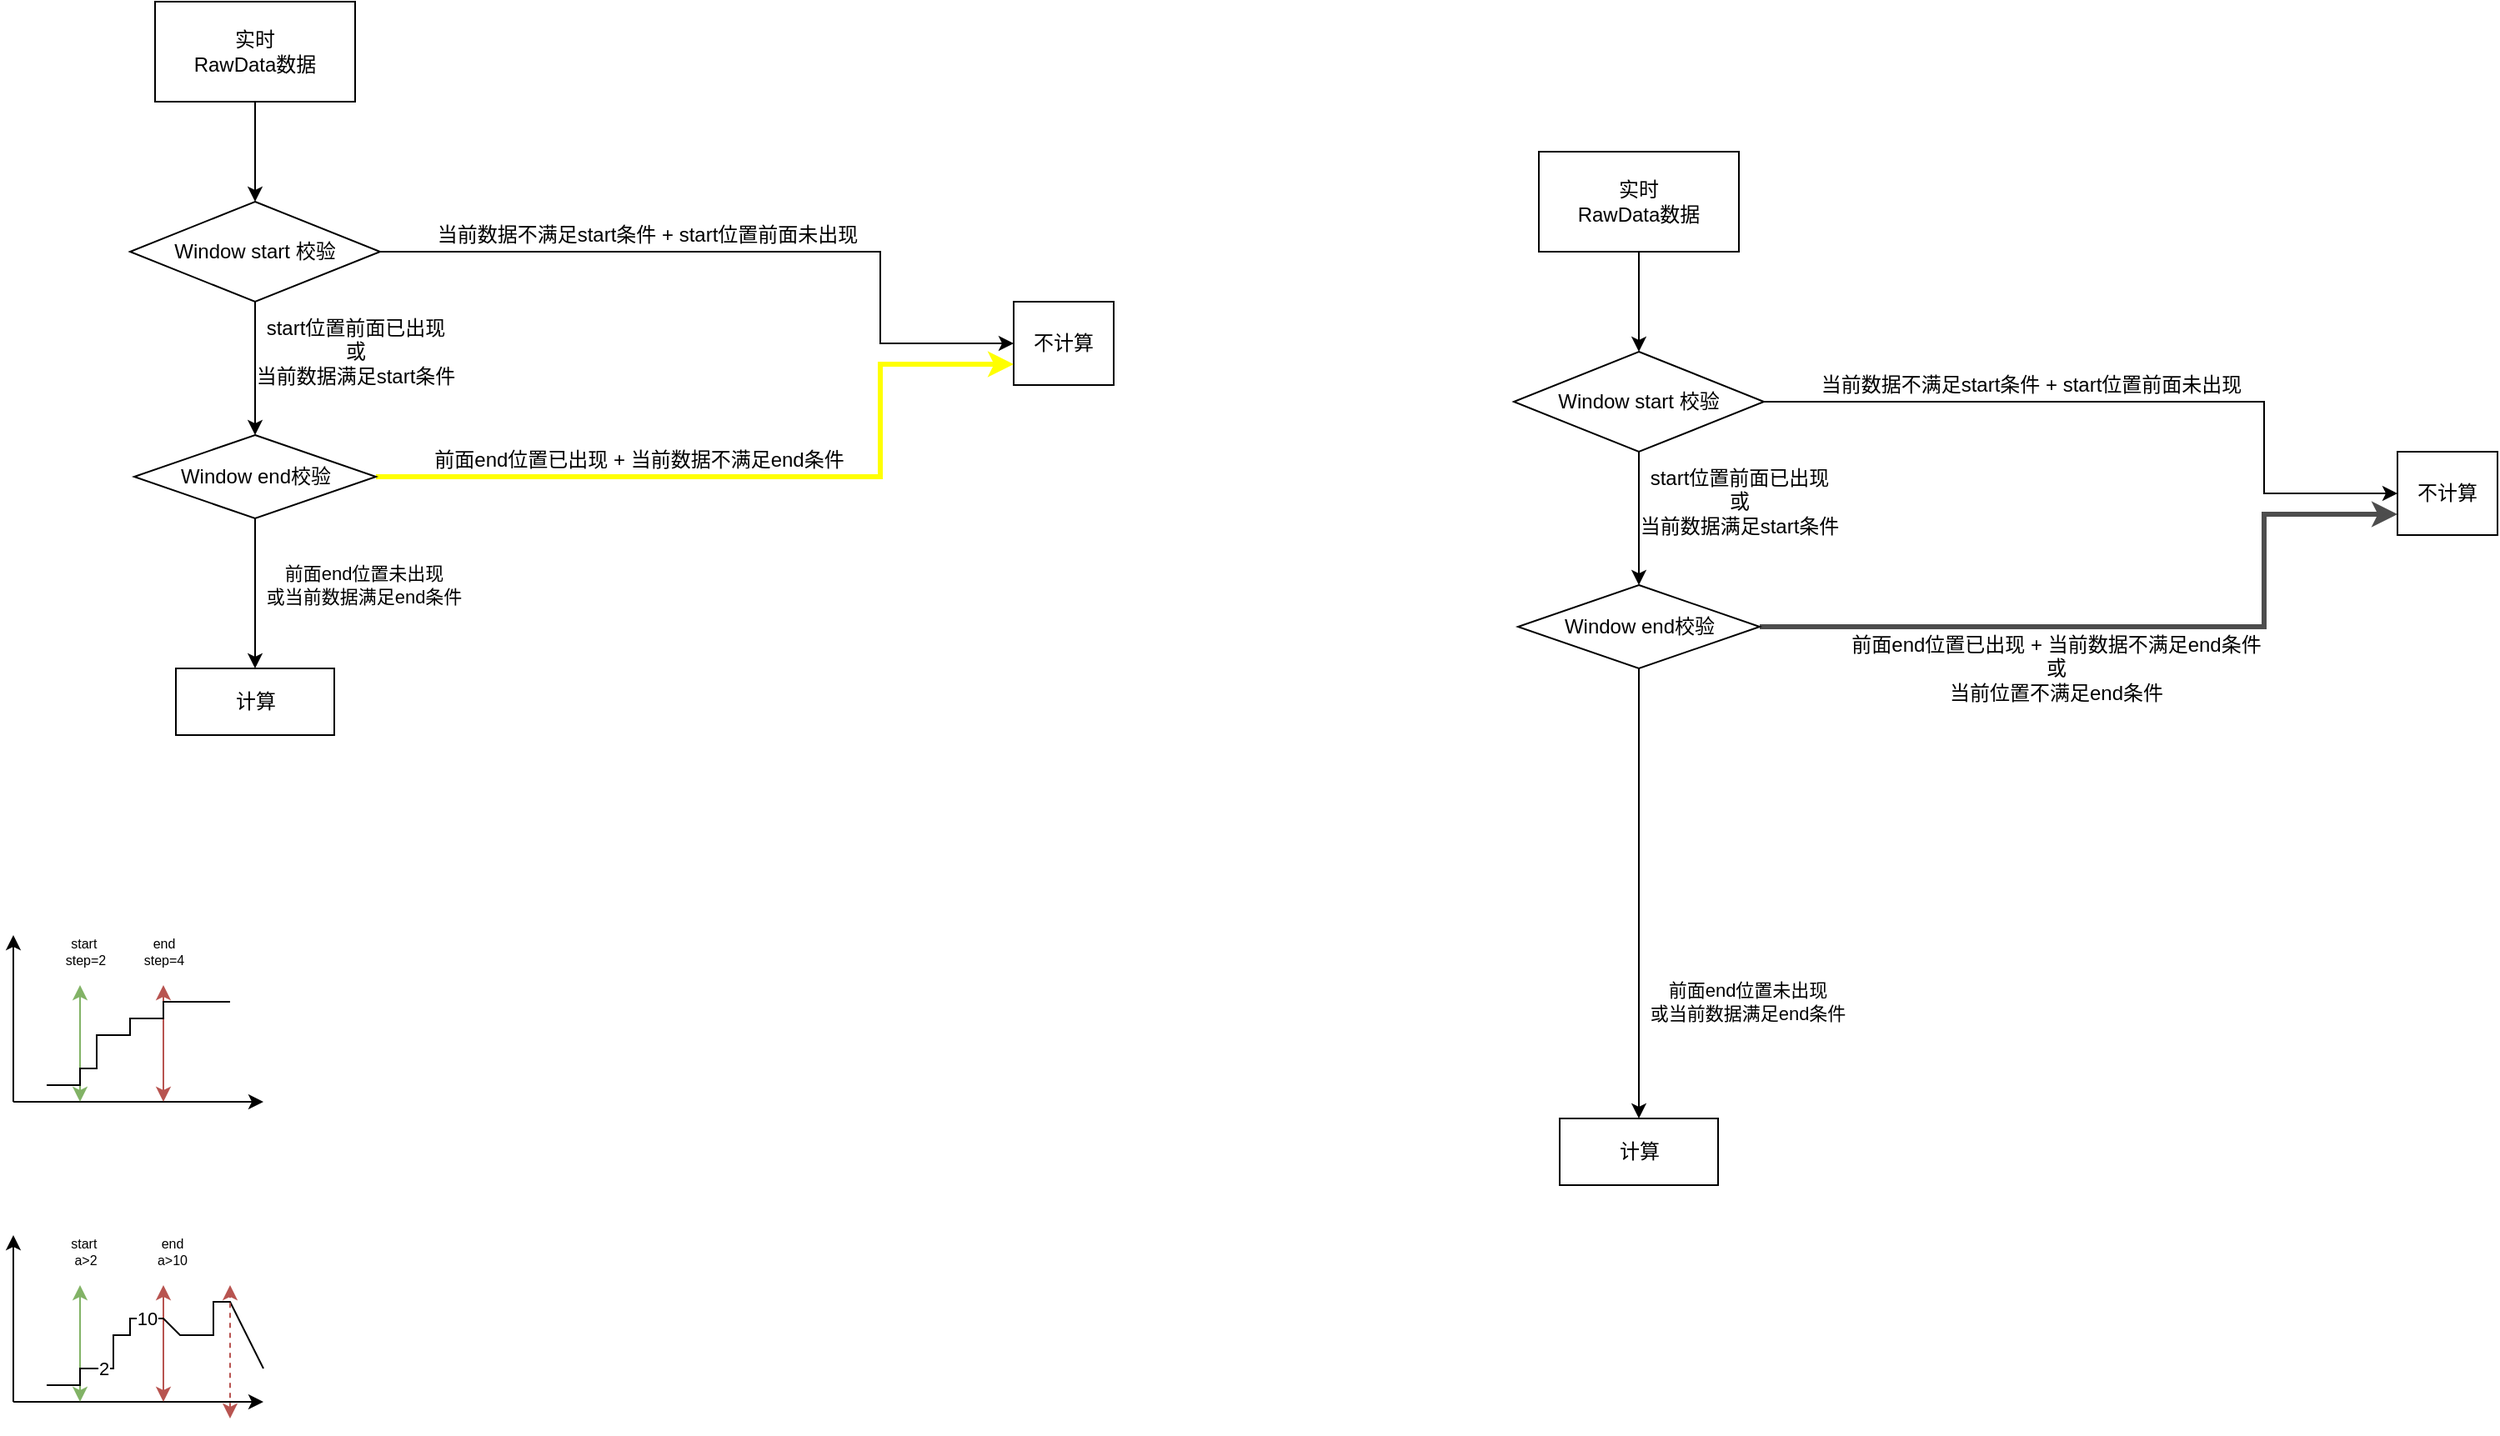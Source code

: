 <mxfile version="22.0.4" type="github">
  <diagram id="C5RBs43oDa-KdzZeNtuy" name="Page-1">
    <mxGraphModel dx="815" dy="434" grid="1" gridSize="10" guides="1" tooltips="1" connect="1" arrows="1" fold="1" page="1" pageScale="1" pageWidth="827" pageHeight="1169" math="0" shadow="0">
      <root>
        <mxCell id="WIyWlLk6GJQsqaUBKTNV-0" />
        <mxCell id="WIyWlLk6GJQsqaUBKTNV-1" parent="WIyWlLk6GJQsqaUBKTNV-0" />
        <mxCell id="TEzxAX4yxE7-qYOe67vk-4" value="" style="edgeStyle=orthogonalEdgeStyle;rounded=0;orthogonalLoop=1;jettySize=auto;html=1;" edge="1" parent="WIyWlLk6GJQsqaUBKTNV-1" source="TEzxAX4yxE7-qYOe67vk-0" target="TEzxAX4yxE7-qYOe67vk-3">
          <mxGeometry relative="1" as="geometry" />
        </mxCell>
        <mxCell id="TEzxAX4yxE7-qYOe67vk-0" value="实时&lt;br&gt;RawData数据" style="rounded=0;whiteSpace=wrap;html=1;" vertex="1" parent="WIyWlLk6GJQsqaUBKTNV-1">
          <mxGeometry x="155" y="60" width="120" height="60" as="geometry" />
        </mxCell>
        <mxCell id="TEzxAX4yxE7-qYOe67vk-6" value="" style="edgeStyle=orthogonalEdgeStyle;rounded=0;orthogonalLoop=1;jettySize=auto;html=1;" edge="1" parent="WIyWlLk6GJQsqaUBKTNV-1" source="TEzxAX4yxE7-qYOe67vk-3" target="TEzxAX4yxE7-qYOe67vk-5">
          <mxGeometry relative="1" as="geometry">
            <Array as="points">
              <mxPoint x="590" y="210" />
              <mxPoint x="590" y="265" />
            </Array>
          </mxGeometry>
        </mxCell>
        <mxCell id="TEzxAX4yxE7-qYOe67vk-9" value="" style="edgeStyle=orthogonalEdgeStyle;rounded=0;orthogonalLoop=1;jettySize=auto;html=1;" edge="1" parent="WIyWlLk6GJQsqaUBKTNV-1" source="TEzxAX4yxE7-qYOe67vk-3" target="TEzxAX4yxE7-qYOe67vk-8">
          <mxGeometry relative="1" as="geometry" />
        </mxCell>
        <mxCell id="TEzxAX4yxE7-qYOe67vk-3" value="Window start 校验" style="rhombus;whiteSpace=wrap;html=1;rounded=0;" vertex="1" parent="WIyWlLk6GJQsqaUBKTNV-1">
          <mxGeometry x="140" y="180" width="150" height="60" as="geometry" />
        </mxCell>
        <mxCell id="TEzxAX4yxE7-qYOe67vk-5" value="不计算" style="whiteSpace=wrap;html=1;rounded=0;" vertex="1" parent="WIyWlLk6GJQsqaUBKTNV-1">
          <mxGeometry x="670" y="240" width="60" height="50" as="geometry" />
        </mxCell>
        <mxCell id="TEzxAX4yxE7-qYOe67vk-7" value="当前数据不满足start条件 + start位置前面未出现" style="text;html=1;align=center;verticalAlign=middle;resizable=0;points=[];autosize=1;strokeColor=none;fillColor=none;" vertex="1" parent="WIyWlLk6GJQsqaUBKTNV-1">
          <mxGeometry x="310" y="185" width="280" height="30" as="geometry" />
        </mxCell>
        <mxCell id="TEzxAX4yxE7-qYOe67vk-12" value="" style="edgeStyle=orthogonalEdgeStyle;rounded=0;orthogonalLoop=1;jettySize=auto;html=1;entryX=0;entryY=0.75;entryDx=0;entryDy=0;strokeColor=#FFFF00;strokeWidth=3;" edge="1" parent="WIyWlLk6GJQsqaUBKTNV-1" source="TEzxAX4yxE7-qYOe67vk-8" target="TEzxAX4yxE7-qYOe67vk-5">
          <mxGeometry relative="1" as="geometry">
            <mxPoint x="680" y="390" as="targetPoint" />
            <Array as="points">
              <mxPoint x="590" y="345" />
              <mxPoint x="590" y="277" />
            </Array>
          </mxGeometry>
        </mxCell>
        <mxCell id="TEzxAX4yxE7-qYOe67vk-15" value="" style="edgeStyle=orthogonalEdgeStyle;rounded=0;orthogonalLoop=1;jettySize=auto;html=1;" edge="1" parent="WIyWlLk6GJQsqaUBKTNV-1" source="TEzxAX4yxE7-qYOe67vk-8" target="TEzxAX4yxE7-qYOe67vk-14">
          <mxGeometry relative="1" as="geometry" />
        </mxCell>
        <mxCell id="TEzxAX4yxE7-qYOe67vk-16" value="前面end位置未出现&lt;br&gt;或当前数据满足end条件&lt;br&gt;" style="edgeLabel;html=1;align=center;verticalAlign=middle;resizable=0;points=[];" vertex="1" connectable="0" parent="TEzxAX4yxE7-qYOe67vk-15">
          <mxGeometry x="-0.454" relative="1" as="geometry">
            <mxPoint x="65" y="15" as="offset" />
          </mxGeometry>
        </mxCell>
        <mxCell id="TEzxAX4yxE7-qYOe67vk-8" value="Window end校验" style="rhombus;whiteSpace=wrap;html=1;rounded=0;" vertex="1" parent="WIyWlLk6GJQsqaUBKTNV-1">
          <mxGeometry x="142.5" y="320" width="145" height="50" as="geometry" />
        </mxCell>
        <mxCell id="TEzxAX4yxE7-qYOe67vk-10" value="start位置前面已出现&lt;br&gt;或&lt;br&gt;当前数据满足start条件" style="text;html=1;align=center;verticalAlign=middle;resizable=0;points=[];autosize=1;strokeColor=none;fillColor=none;" vertex="1" parent="WIyWlLk6GJQsqaUBKTNV-1">
          <mxGeometry x="205" y="240" width="140" height="60" as="geometry" />
        </mxCell>
        <mxCell id="TEzxAX4yxE7-qYOe67vk-13" value="前面end位置已出现 + 当前数据不满足end条件" style="text;html=1;align=center;verticalAlign=middle;resizable=0;points=[];autosize=1;strokeColor=none;fillColor=none;" vertex="1" parent="WIyWlLk6GJQsqaUBKTNV-1">
          <mxGeometry x="310" y="320" width="270" height="30" as="geometry" />
        </mxCell>
        <mxCell id="TEzxAX4yxE7-qYOe67vk-14" value="计算" style="whiteSpace=wrap;html=1;rounded=0;" vertex="1" parent="WIyWlLk6GJQsqaUBKTNV-1">
          <mxGeometry x="167.5" y="460" width="95" height="40" as="geometry" />
        </mxCell>
        <mxCell id="TEzxAX4yxE7-qYOe67vk-17" value="" style="endArrow=classic;html=1;rounded=0;" edge="1" parent="WIyWlLk6GJQsqaUBKTNV-1">
          <mxGeometry width="50" height="50" relative="1" as="geometry">
            <mxPoint x="70" y="720" as="sourcePoint" />
            <mxPoint x="220" y="720" as="targetPoint" />
          </mxGeometry>
        </mxCell>
        <mxCell id="TEzxAX4yxE7-qYOe67vk-18" value="" style="endArrow=classic;html=1;rounded=0;" edge="1" parent="WIyWlLk6GJQsqaUBKTNV-1">
          <mxGeometry width="50" height="50" relative="1" as="geometry">
            <mxPoint x="70" y="720" as="sourcePoint" />
            <mxPoint x="70" y="620" as="targetPoint" />
          </mxGeometry>
        </mxCell>
        <mxCell id="TEzxAX4yxE7-qYOe67vk-19" value="" style="endArrow=classic;startArrow=classic;html=1;rounded=0;fillColor=#d5e8d4;strokeColor=#82b366;" edge="1" parent="WIyWlLk6GJQsqaUBKTNV-1">
          <mxGeometry width="50" height="50" relative="1" as="geometry">
            <mxPoint x="110" y="720" as="sourcePoint" />
            <mxPoint x="110" y="650" as="targetPoint" />
          </mxGeometry>
        </mxCell>
        <mxCell id="TEzxAX4yxE7-qYOe67vk-20" value="" style="endArrow=classic;startArrow=classic;html=1;rounded=0;fillColor=#f8cecc;strokeColor=#b85450;" edge="1" parent="WIyWlLk6GJQsqaUBKTNV-1">
          <mxGeometry width="50" height="50" relative="1" as="geometry">
            <mxPoint x="160" y="720" as="sourcePoint" />
            <mxPoint x="160" y="650" as="targetPoint" />
          </mxGeometry>
        </mxCell>
        <mxCell id="TEzxAX4yxE7-qYOe67vk-32" value="" style="endArrow=none;html=1;rounded=0;" edge="1" parent="WIyWlLk6GJQsqaUBKTNV-1">
          <mxGeometry width="50" height="50" relative="1" as="geometry">
            <mxPoint x="90" y="710" as="sourcePoint" />
            <mxPoint x="200" y="660" as="targetPoint" />
            <Array as="points">
              <mxPoint x="110" y="710" />
              <mxPoint x="110" y="700" />
              <mxPoint x="120" y="700" />
              <mxPoint x="120" y="680" />
              <mxPoint x="140" y="680" />
              <mxPoint x="140" y="670" />
              <mxPoint x="160" y="670" />
              <mxPoint x="160" y="660" />
            </Array>
          </mxGeometry>
        </mxCell>
        <mxCell id="TEzxAX4yxE7-qYOe67vk-33" value="&lt;font style=&quot;font-size: 8px;&quot;&gt;start&amp;nbsp;&lt;br style=&quot;&quot;&gt;step=2&lt;/font&gt;" style="text;html=1;align=center;verticalAlign=middle;resizable=0;points=[];autosize=1;strokeColor=none;fillColor=none;fontSize=5;" vertex="1" parent="WIyWlLk6GJQsqaUBKTNV-1">
          <mxGeometry x="82.5" y="610" width="60" height="40" as="geometry" />
        </mxCell>
        <mxCell id="TEzxAX4yxE7-qYOe67vk-34" value="&lt;font style=&quot;font-size: 8px;&quot;&gt;end&lt;br style=&quot;&quot;&gt;step=4&lt;/font&gt;" style="text;html=1;align=center;verticalAlign=middle;resizable=0;points=[];autosize=1;strokeColor=none;fillColor=none;fontSize=5;" vertex="1" parent="WIyWlLk6GJQsqaUBKTNV-1">
          <mxGeometry x="130" y="610" width="60" height="40" as="geometry" />
        </mxCell>
        <mxCell id="TEzxAX4yxE7-qYOe67vk-40" value="" style="endArrow=classic;html=1;rounded=0;" edge="1" parent="WIyWlLk6GJQsqaUBKTNV-1">
          <mxGeometry width="50" height="50" relative="1" as="geometry">
            <mxPoint x="70" y="900" as="sourcePoint" />
            <mxPoint x="220" y="900" as="targetPoint" />
          </mxGeometry>
        </mxCell>
        <mxCell id="TEzxAX4yxE7-qYOe67vk-41" value="" style="endArrow=classic;html=1;rounded=0;" edge="1" parent="WIyWlLk6GJQsqaUBKTNV-1">
          <mxGeometry width="50" height="50" relative="1" as="geometry">
            <mxPoint x="70" y="900" as="sourcePoint" />
            <mxPoint x="70" y="800" as="targetPoint" />
          </mxGeometry>
        </mxCell>
        <mxCell id="TEzxAX4yxE7-qYOe67vk-42" value="" style="endArrow=classic;startArrow=classic;html=1;rounded=0;fillColor=#d5e8d4;strokeColor=#82b366;" edge="1" parent="WIyWlLk6GJQsqaUBKTNV-1">
          <mxGeometry width="50" height="50" relative="1" as="geometry">
            <mxPoint x="110" y="900" as="sourcePoint" />
            <mxPoint x="110" y="830" as="targetPoint" />
          </mxGeometry>
        </mxCell>
        <mxCell id="TEzxAX4yxE7-qYOe67vk-43" value="" style="endArrow=classic;startArrow=classic;html=1;rounded=0;fillColor=#f8cecc;strokeColor=#b85450;" edge="1" parent="WIyWlLk6GJQsqaUBKTNV-1">
          <mxGeometry width="50" height="50" relative="1" as="geometry">
            <mxPoint x="160" y="900" as="sourcePoint" />
            <mxPoint x="160" y="830" as="targetPoint" />
          </mxGeometry>
        </mxCell>
        <mxCell id="TEzxAX4yxE7-qYOe67vk-44" value="" style="endArrow=none;html=1;rounded=0;" edge="1" parent="WIyWlLk6GJQsqaUBKTNV-1">
          <mxGeometry width="50" height="50" relative="1" as="geometry">
            <mxPoint x="90" y="890" as="sourcePoint" />
            <mxPoint x="220" y="880" as="targetPoint" />
            <Array as="points">
              <mxPoint x="110" y="890" />
              <mxPoint x="110" y="880" />
              <mxPoint x="130" y="880" />
              <mxPoint x="130" y="870" />
              <mxPoint x="130" y="860" />
              <mxPoint x="140" y="860" />
              <mxPoint x="140" y="850" />
              <mxPoint x="160" y="850" />
              <mxPoint x="170" y="860" />
              <mxPoint x="190" y="860" />
              <mxPoint x="190" y="840" />
              <mxPoint x="200" y="840" />
            </Array>
          </mxGeometry>
        </mxCell>
        <mxCell id="TEzxAX4yxE7-qYOe67vk-51" value="10" style="edgeLabel;html=1;align=center;verticalAlign=middle;resizable=0;points=[];" vertex="1" connectable="0" parent="TEzxAX4yxE7-qYOe67vk-44">
          <mxGeometry x="0.231" y="1" relative="1" as="geometry">
            <mxPoint x="-31" y="-9" as="offset" />
          </mxGeometry>
        </mxCell>
        <mxCell id="TEzxAX4yxE7-qYOe67vk-52" value="2" style="edgeLabel;html=1;align=center;verticalAlign=middle;resizable=0;points=[];" vertex="1" connectable="0" parent="TEzxAX4yxE7-qYOe67vk-44">
          <mxGeometry x="-0.604" relative="1" as="geometry">
            <mxPoint as="offset" />
          </mxGeometry>
        </mxCell>
        <mxCell id="TEzxAX4yxE7-qYOe67vk-45" value="&lt;font style=&quot;font-size: 8px;&quot;&gt;start&amp;nbsp;&lt;br style=&quot;&quot;&gt;a&amp;gt;2&lt;/font&gt;" style="text;html=1;align=center;verticalAlign=middle;resizable=0;points=[];autosize=1;strokeColor=none;fillColor=none;fontSize=5;" vertex="1" parent="WIyWlLk6GJQsqaUBKTNV-1">
          <mxGeometry x="87.5" y="790" width="50" height="40" as="geometry" />
        </mxCell>
        <mxCell id="TEzxAX4yxE7-qYOe67vk-46" value="&lt;font style=&quot;font-size: 8px;&quot;&gt;end&lt;br style=&quot;&quot;&gt;a&amp;gt;10&lt;/font&gt;" style="text;html=1;align=center;verticalAlign=middle;resizable=0;points=[];autosize=1;strokeColor=none;fillColor=none;fontSize=5;" vertex="1" parent="WIyWlLk6GJQsqaUBKTNV-1">
          <mxGeometry x="140" y="790" width="50" height="40" as="geometry" />
        </mxCell>
        <mxCell id="TEzxAX4yxE7-qYOe67vk-53" value="" style="endArrow=classic;startArrow=classic;html=1;rounded=0;fillColor=#f8cecc;strokeColor=#b85450;dashed=1;" edge="1" parent="WIyWlLk6GJQsqaUBKTNV-1">
          <mxGeometry width="50" height="50" relative="1" as="geometry">
            <mxPoint x="200" y="910" as="sourcePoint" />
            <mxPoint x="200" y="830" as="targetPoint" />
          </mxGeometry>
        </mxCell>
        <mxCell id="TEzxAX4yxE7-qYOe67vk-55" value="" style="edgeStyle=orthogonalEdgeStyle;rounded=0;orthogonalLoop=1;jettySize=auto;html=1;" edge="1" parent="WIyWlLk6GJQsqaUBKTNV-1" source="TEzxAX4yxE7-qYOe67vk-56" target="TEzxAX4yxE7-qYOe67vk-59">
          <mxGeometry relative="1" as="geometry" />
        </mxCell>
        <mxCell id="TEzxAX4yxE7-qYOe67vk-56" value="实时&lt;br&gt;RawData数据" style="rounded=0;whiteSpace=wrap;html=1;" vertex="1" parent="WIyWlLk6GJQsqaUBKTNV-1">
          <mxGeometry x="985" y="150" width="120" height="60" as="geometry" />
        </mxCell>
        <mxCell id="TEzxAX4yxE7-qYOe67vk-57" value="" style="edgeStyle=orthogonalEdgeStyle;rounded=0;orthogonalLoop=1;jettySize=auto;html=1;" edge="1" parent="WIyWlLk6GJQsqaUBKTNV-1" source="TEzxAX4yxE7-qYOe67vk-59" target="TEzxAX4yxE7-qYOe67vk-60">
          <mxGeometry relative="1" as="geometry">
            <Array as="points">
              <mxPoint x="1420" y="300" />
              <mxPoint x="1420" y="355" />
            </Array>
          </mxGeometry>
        </mxCell>
        <mxCell id="TEzxAX4yxE7-qYOe67vk-58" value="" style="edgeStyle=orthogonalEdgeStyle;rounded=0;orthogonalLoop=1;jettySize=auto;html=1;" edge="1" parent="WIyWlLk6GJQsqaUBKTNV-1" source="TEzxAX4yxE7-qYOe67vk-59" target="TEzxAX4yxE7-qYOe67vk-65">
          <mxGeometry relative="1" as="geometry" />
        </mxCell>
        <mxCell id="TEzxAX4yxE7-qYOe67vk-59" value="Window start 校验" style="rhombus;whiteSpace=wrap;html=1;rounded=0;" vertex="1" parent="WIyWlLk6GJQsqaUBKTNV-1">
          <mxGeometry x="970" y="270" width="150" height="60" as="geometry" />
        </mxCell>
        <mxCell id="TEzxAX4yxE7-qYOe67vk-60" value="不计算" style="whiteSpace=wrap;html=1;rounded=0;" vertex="1" parent="WIyWlLk6GJQsqaUBKTNV-1">
          <mxGeometry x="1500" y="330" width="60" height="50" as="geometry" />
        </mxCell>
        <mxCell id="TEzxAX4yxE7-qYOe67vk-61" value="当前数据不满足start条件 + start位置前面未出现" style="text;html=1;align=center;verticalAlign=middle;resizable=0;points=[];autosize=1;strokeColor=none;fillColor=none;" vertex="1" parent="WIyWlLk6GJQsqaUBKTNV-1">
          <mxGeometry x="1140" y="275" width="280" height="30" as="geometry" />
        </mxCell>
        <mxCell id="TEzxAX4yxE7-qYOe67vk-62" value="" style="edgeStyle=orthogonalEdgeStyle;rounded=0;orthogonalLoop=1;jettySize=auto;html=1;entryX=0;entryY=0.75;entryDx=0;entryDy=0;strokeColor=#4D4D4D;strokeWidth=3;" edge="1" parent="WIyWlLk6GJQsqaUBKTNV-1" source="TEzxAX4yxE7-qYOe67vk-65" target="TEzxAX4yxE7-qYOe67vk-60">
          <mxGeometry relative="1" as="geometry">
            <mxPoint x="1510" y="480" as="targetPoint" />
            <Array as="points">
              <mxPoint x="1420" y="435" />
              <mxPoint x="1420" y="367" />
            </Array>
          </mxGeometry>
        </mxCell>
        <mxCell id="TEzxAX4yxE7-qYOe67vk-63" value="" style="edgeStyle=orthogonalEdgeStyle;rounded=0;orthogonalLoop=1;jettySize=auto;html=1;" edge="1" parent="WIyWlLk6GJQsqaUBKTNV-1" source="TEzxAX4yxE7-qYOe67vk-65" target="TEzxAX4yxE7-qYOe67vk-68">
          <mxGeometry relative="1" as="geometry" />
        </mxCell>
        <mxCell id="TEzxAX4yxE7-qYOe67vk-64" value="前面end位置未出现&lt;br&gt;或当前数据满足end条件&lt;br&gt;" style="edgeLabel;html=1;align=center;verticalAlign=middle;resizable=0;points=[];" vertex="1" connectable="0" parent="TEzxAX4yxE7-qYOe67vk-63">
          <mxGeometry x="-0.454" relative="1" as="geometry">
            <mxPoint x="65" y="126" as="offset" />
          </mxGeometry>
        </mxCell>
        <mxCell id="TEzxAX4yxE7-qYOe67vk-65" value="Window end校验" style="rhombus;whiteSpace=wrap;html=1;rounded=0;" vertex="1" parent="WIyWlLk6GJQsqaUBKTNV-1">
          <mxGeometry x="972.5" y="410" width="145" height="50" as="geometry" />
        </mxCell>
        <mxCell id="TEzxAX4yxE7-qYOe67vk-66" value="start位置前面已出现&lt;br&gt;或&lt;br&gt;当前数据满足start条件" style="text;html=1;align=center;verticalAlign=middle;resizable=0;points=[];autosize=1;strokeColor=none;fillColor=none;" vertex="1" parent="WIyWlLk6GJQsqaUBKTNV-1">
          <mxGeometry x="1035" y="330" width="140" height="60" as="geometry" />
        </mxCell>
        <mxCell id="TEzxAX4yxE7-qYOe67vk-67" value="前面end位置已出现 + 当前数据不满足end条件&lt;br&gt;或&lt;br&gt;当前位置不满足end条件" style="text;html=1;align=center;verticalAlign=middle;resizable=0;points=[];autosize=1;strokeColor=none;fillColor=none;" vertex="1" parent="WIyWlLk6GJQsqaUBKTNV-1">
          <mxGeometry x="1160" y="430" width="270" height="60" as="geometry" />
        </mxCell>
        <mxCell id="TEzxAX4yxE7-qYOe67vk-68" value="计算" style="whiteSpace=wrap;html=1;rounded=0;" vertex="1" parent="WIyWlLk6GJQsqaUBKTNV-1">
          <mxGeometry x="997.5" y="730" width="95" height="40" as="geometry" />
        </mxCell>
      </root>
    </mxGraphModel>
  </diagram>
</mxfile>
